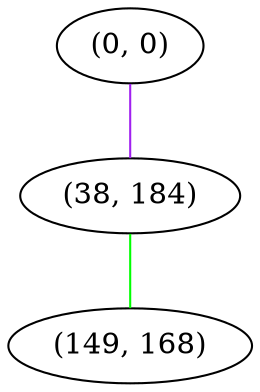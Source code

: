 graph "" {
"(0, 0)";
"(38, 184)";
"(149, 168)";
"(0, 0)" -- "(38, 184)"  [color=purple, key=0, weight=4];
"(38, 184)" -- "(149, 168)"  [color=green, key=0, weight=2];
}
